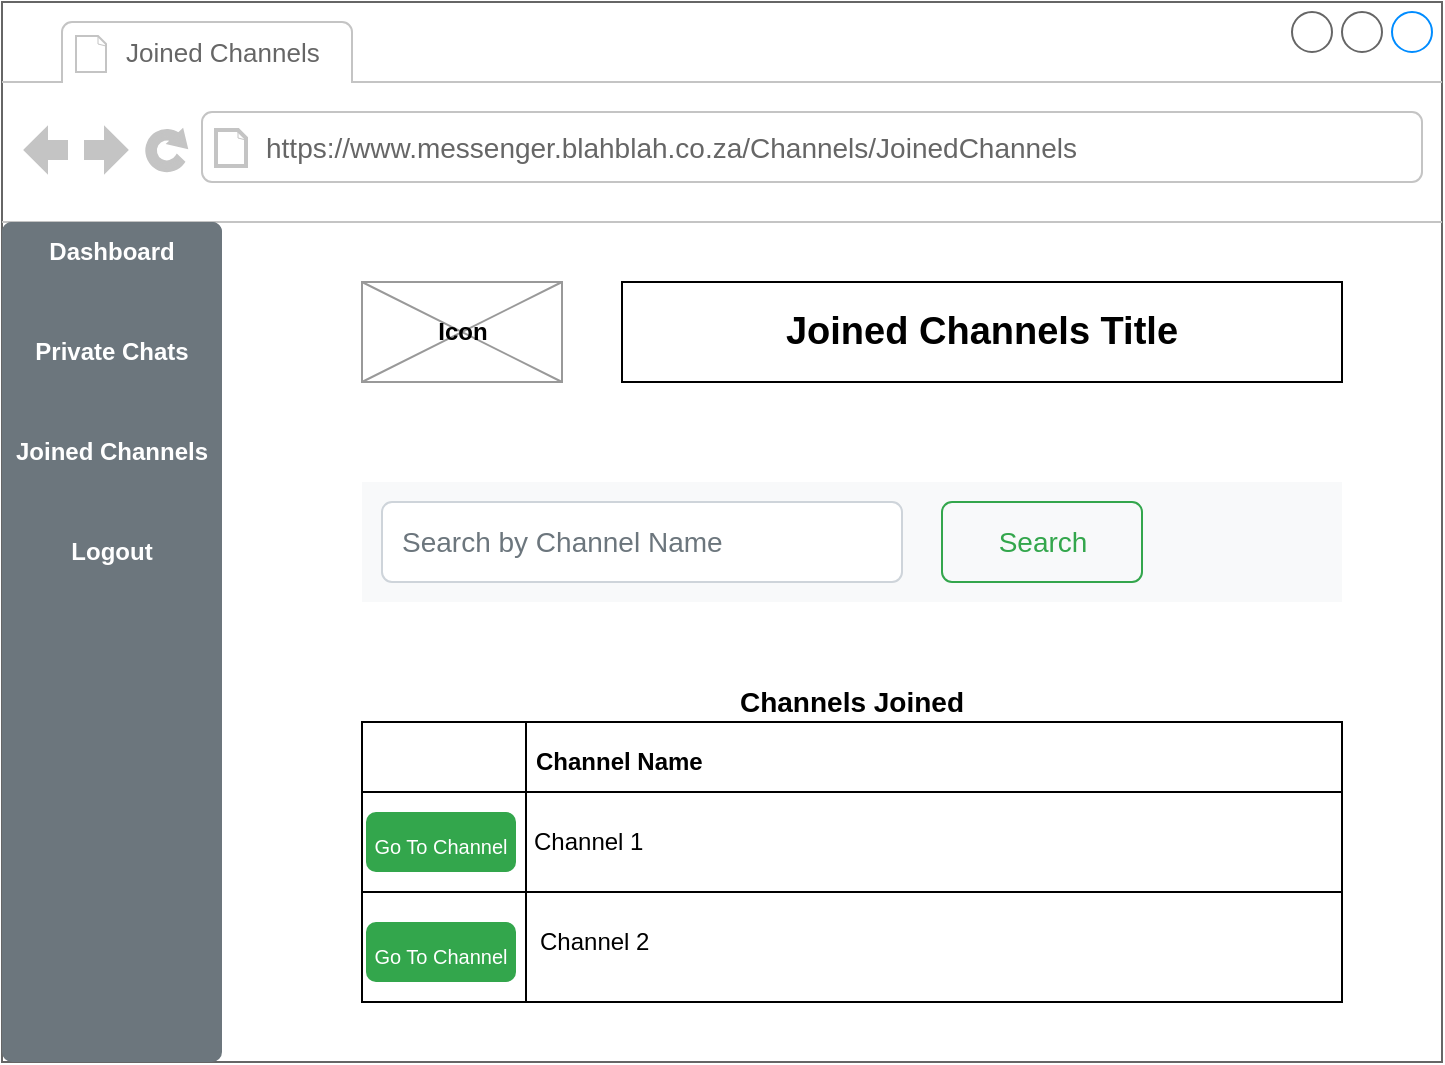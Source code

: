 <mxfile version="13.0.3" type="device"><diagram id="tsvzqU6DXO0SFcKl0I4h" name="Page-1"><mxGraphModel dx="1086" dy="806" grid="1" gridSize="10" guides="1" tooltips="1" connect="1" arrows="1" fold="1" page="1" pageScale="1" pageWidth="827" pageHeight="1169" math="0" shadow="0"><root><mxCell id="0"/><mxCell id="1" parent="0"/><mxCell id="9EDP8w_7ZmekZTp4Mes5-1" value="" style="strokeWidth=1;shadow=0;dashed=0;align=center;html=1;shape=mxgraph.mockup.containers.browserWindow;rSize=0;strokeColor=#666666;strokeColor2=#008cff;strokeColor3=#c4c4c4;mainText=,;recursiveResize=0;" parent="1" vertex="1"><mxGeometry x="40" y="80" width="720" height="530" as="geometry"/></mxCell><mxCell id="9EDP8w_7ZmekZTp4Mes5-2" value="&lt;span style=&quot;font-size: 13px&quot;&gt;Joined Channels&lt;/span&gt;" style="strokeWidth=1;shadow=0;dashed=0;align=center;html=1;shape=mxgraph.mockup.containers.anchor;fontSize=17;fontColor=#666666;align=left;" parent="9EDP8w_7ZmekZTp4Mes5-1" vertex="1"><mxGeometry x="60" y="12" width="110" height="26" as="geometry"/></mxCell><mxCell id="9EDP8w_7ZmekZTp4Mes5-3" value="&lt;span style=&quot;font-size: 14px&quot;&gt;https://www.messenger.blahblah.co.za/Channels/JoinedChannels&lt;/span&gt;" style="strokeWidth=1;shadow=0;dashed=0;align=center;html=1;shape=mxgraph.mockup.containers.anchor;rSize=0;fontSize=17;fontColor=#666666;align=left;" parent="9EDP8w_7ZmekZTp4Mes5-1" vertex="1"><mxGeometry x="130" y="60" width="410" height="26" as="geometry"/></mxCell><mxCell id="9EDP8w_7ZmekZTp4Mes5-4" value="&lt;b&gt;Icon&lt;/b&gt;" style="verticalLabelPosition=middle;shadow=0;dashed=0;align=center;html=1;verticalAlign=middle;strokeWidth=1;shape=mxgraph.mockup.graphics.simpleIcon;strokeColor=#999999;labelPosition=center;" parent="9EDP8w_7ZmekZTp4Mes5-1" vertex="1"><mxGeometry x="180" y="140" width="100" height="50" as="geometry"/></mxCell><mxCell id="9EDP8w_7ZmekZTp4Mes5-5" value="&lt;span style=&quot;font-size: 19px&quot;&gt;&lt;b&gt;Joined Channels Title&lt;/b&gt;&lt;/span&gt;" style="rounded=0;whiteSpace=wrap;html=1;" parent="9EDP8w_7ZmekZTp4Mes5-1" vertex="1"><mxGeometry x="310" y="140" width="360" height="50" as="geometry"/></mxCell><mxCell id="9EDP8w_7ZmekZTp4Mes5-6" value="" style="html=1;shadow=0;dashed=0;shape=mxgraph.bootstrap.rrect;rSize=5;strokeColor=none;html=1;whiteSpace=wrap;fillColor=#6C767D;fontColor=#ffffff;" parent="9EDP8w_7ZmekZTp4Mes5-1" vertex="1"><mxGeometry y="110" width="110" height="420" as="geometry"/></mxCell><mxCell id="9EDP8w_7ZmekZTp4Mes5-7" value="&lt;font color=&quot;#ffffff&quot;&gt;&lt;b&gt;Dashboard&lt;/b&gt;&lt;/font&gt;" style="strokeColor=inherit;fillColor=inherit;gradientColor=inherit;fontColor=inherit;html=1;shadow=0;dashed=0;shape=mxgraph.bootstrap.topButton;rSize=5;perimeter=none;whiteSpace=wrap;resizeWidth=1;" parent="9EDP8w_7ZmekZTp4Mes5-6" vertex="1"><mxGeometry width="110.0" height="30" relative="1" as="geometry"/></mxCell><mxCell id="9EDP8w_7ZmekZTp4Mes5-8" value="&lt;font color=&quot;#ffffff&quot;&gt;&lt;b&gt;Private Chats&lt;/b&gt;&lt;/font&gt;" style="strokeColor=inherit;fillColor=inherit;gradientColor=inherit;fontColor=inherit;html=1;shadow=0;dashed=0;perimeter=none;whiteSpace=wrap;resizeWidth=1;" parent="9EDP8w_7ZmekZTp4Mes5-6" vertex="1"><mxGeometry width="110.0" height="30" relative="1" as="geometry"><mxPoint y="50" as="offset"/></mxGeometry></mxCell><mxCell id="9EDP8w_7ZmekZTp4Mes5-9" value="&lt;font color=&quot;#ffffff&quot;&gt;&lt;b&gt;Joined Channels&lt;/b&gt;&lt;/font&gt;" style="strokeColor=inherit;fillColor=inherit;gradientColor=inherit;fontColor=inherit;html=1;shadow=0;dashed=0;perimeter=none;whiteSpace=wrap;resizeWidth=1;" parent="9EDP8w_7ZmekZTp4Mes5-6" vertex="1"><mxGeometry width="110.0" height="30" relative="1" as="geometry"><mxPoint y="100" as="offset"/></mxGeometry></mxCell><mxCell id="9EDP8w_7ZmekZTp4Mes5-10" value="&lt;font color=&quot;#ffffff&quot;&gt;&lt;b&gt;Logout&lt;/b&gt;&lt;/font&gt;" style="strokeColor=inherit;fillColor=inherit;gradientColor=inherit;fontColor=inherit;html=1;shadow=0;dashed=0;perimeter=none;whiteSpace=wrap;resizeWidth=1;" parent="9EDP8w_7ZmekZTp4Mes5-6" vertex="1"><mxGeometry width="110.0" height="30" relative="1" as="geometry"><mxPoint y="150" as="offset"/></mxGeometry></mxCell><mxCell id="9EDP8w_7ZmekZTp4Mes5-11" value="" style="html=1;shadow=0;dashed=0;fillColor=#F8F9FA;strokeColor=none;fontSize=16;fontColor=#181819;align=left;spacing=15;" parent="9EDP8w_7ZmekZTp4Mes5-1" vertex="1"><mxGeometry x="180" y="240" width="490" height="60" as="geometry"/></mxCell><mxCell id="9EDP8w_7ZmekZTp4Mes5-12" value="Search by Channel Name" style="html=1;shadow=0;dashed=0;shape=mxgraph.bootstrap.rrect;rSize=5;fontSize=14;fontColor=#6C767D;strokeColor=#CED4DA;fillColor=#ffffff;align=left;spacing=10;" parent="9EDP8w_7ZmekZTp4Mes5-11" vertex="1"><mxGeometry width="260" height="40" relative="1" as="geometry"><mxPoint x="10" y="10" as="offset"/></mxGeometry></mxCell><mxCell id="9EDP8w_7ZmekZTp4Mes5-13" value="Search" style="html=1;shadow=0;dashed=0;shape=mxgraph.bootstrap.rrect;rSize=5;fontSize=14;fontColor=#33A64C;strokeColor=#33A64C;fillColor=none;" parent="9EDP8w_7ZmekZTp4Mes5-11" vertex="1"><mxGeometry width="100" height="40" relative="1" as="geometry"><mxPoint x="290" y="10" as="offset"/></mxGeometry></mxCell><mxCell id="9EDP8w_7ZmekZTp4Mes5-14" value="" style="rounded=0;whiteSpace=wrap;html=1;" parent="9EDP8w_7ZmekZTp4Mes5-1" vertex="1"><mxGeometry x="180" y="360" width="490" height="140" as="geometry"/></mxCell><mxCell id="9EDP8w_7ZmekZTp4Mes5-15" value="" style="line;strokeWidth=1;direction=south;html=1;rotation=-180;" parent="9EDP8w_7ZmekZTp4Mes5-1" vertex="1"><mxGeometry x="257" y="360" width="10" height="140" as="geometry"/></mxCell><mxCell id="9EDP8w_7ZmekZTp4Mes5-16" value="" style="line;strokeWidth=1;html=1;" parent="9EDP8w_7ZmekZTp4Mes5-1" vertex="1"><mxGeometry x="180" y="390" width="490" height="10" as="geometry"/></mxCell><mxCell id="9EDP8w_7ZmekZTp4Mes5-17" value="" style="line;strokeWidth=1;html=1;" parent="9EDP8w_7ZmekZTp4Mes5-1" vertex="1"><mxGeometry x="180" y="440" width="490" height="10" as="geometry"/></mxCell><mxCell id="9EDP8w_7ZmekZTp4Mes5-18" value="&lt;b&gt;Channel Name&lt;/b&gt;" style="text;html=1;strokeColor=none;fillColor=none;align=left;verticalAlign=middle;whiteSpace=wrap;rounded=0;" parent="9EDP8w_7ZmekZTp4Mes5-1" vertex="1"><mxGeometry x="265" y="370" width="190" height="20" as="geometry"/></mxCell><mxCell id="9EDP8w_7ZmekZTp4Mes5-19" value="Channel 1" style="text;html=1;strokeColor=none;fillColor=none;align=left;verticalAlign=middle;whiteSpace=wrap;rounded=0;" parent="9EDP8w_7ZmekZTp4Mes5-1" vertex="1"><mxGeometry x="264" y="410" width="190" height="20" as="geometry"/></mxCell><mxCell id="9EDP8w_7ZmekZTp4Mes5-20" value="Channel 2" style="text;html=1;strokeColor=none;fillColor=none;align=left;verticalAlign=middle;whiteSpace=wrap;rounded=0;" parent="9EDP8w_7ZmekZTp4Mes5-1" vertex="1"><mxGeometry x="267" y="460" width="190" height="20" as="geometry"/></mxCell><mxCell id="9EDP8w_7ZmekZTp4Mes5-23" value="&lt;b&gt;&lt;font style=&quot;font-size: 14px&quot;&gt;Channels Joined&lt;/font&gt;&lt;/b&gt;" style="text;html=1;strokeColor=none;fillColor=none;align=center;verticalAlign=middle;whiteSpace=wrap;rounded=0;" parent="9EDP8w_7ZmekZTp4Mes5-1" vertex="1"><mxGeometry x="180" y="340" width="490" height="20" as="geometry"/></mxCell><mxCell id="1VqbDLSQ5pBQDuPO6vET-3" value="&lt;font style=&quot;font-size: 10px&quot;&gt;Go To Channel&lt;/font&gt;" style="html=1;shadow=0;dashed=0;shape=mxgraph.bootstrap.rrect;rSize=5;strokeColor=none;strokeWidth=1;fillColor=#33A64C;fontColor=#FFFFFF;whiteSpace=wrap;align=center;verticalAlign=middle;spacingLeft=0;fontStyle=0;fontSize=16;spacing=5;" vertex="1" parent="9EDP8w_7ZmekZTp4Mes5-1"><mxGeometry x="182" y="405" width="75" height="30" as="geometry"/></mxCell><mxCell id="1VqbDLSQ5pBQDuPO6vET-4" value="&lt;font style=&quot;font-size: 10px&quot;&gt;Go To Channel&lt;/font&gt;" style="html=1;shadow=0;dashed=0;shape=mxgraph.bootstrap.rrect;rSize=5;strokeColor=none;strokeWidth=1;fillColor=#33A64C;fontColor=#FFFFFF;whiteSpace=wrap;align=center;verticalAlign=middle;spacingLeft=0;fontStyle=0;fontSize=16;spacing=5;" vertex="1" parent="9EDP8w_7ZmekZTp4Mes5-1"><mxGeometry x="182" y="460" width="75" height="30" as="geometry"/></mxCell></root></mxGraphModel></diagram></mxfile>